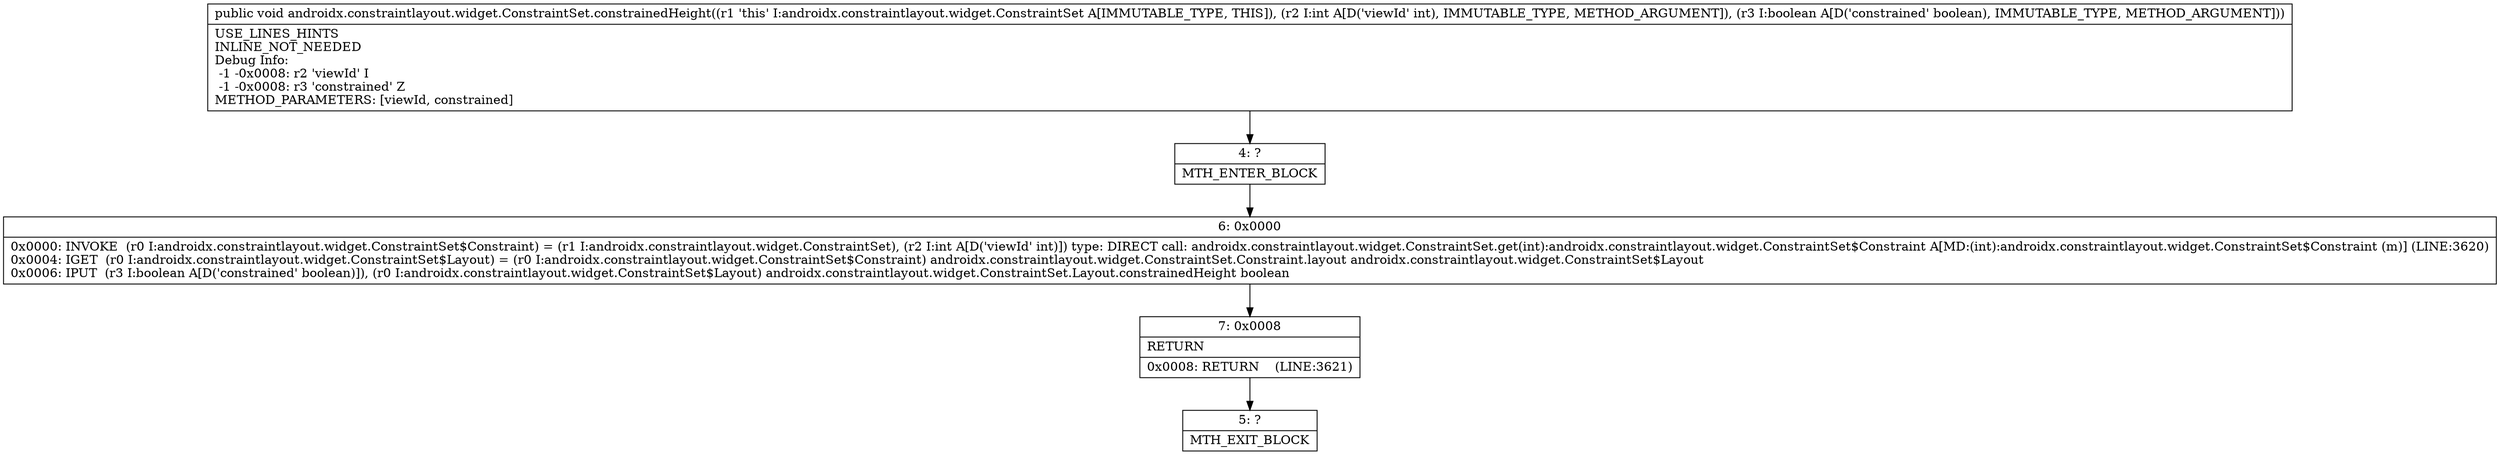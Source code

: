 digraph "CFG forandroidx.constraintlayout.widget.ConstraintSet.constrainedHeight(IZ)V" {
Node_4 [shape=record,label="{4\:\ ?|MTH_ENTER_BLOCK\l}"];
Node_6 [shape=record,label="{6\:\ 0x0000|0x0000: INVOKE  (r0 I:androidx.constraintlayout.widget.ConstraintSet$Constraint) = (r1 I:androidx.constraintlayout.widget.ConstraintSet), (r2 I:int A[D('viewId' int)]) type: DIRECT call: androidx.constraintlayout.widget.ConstraintSet.get(int):androidx.constraintlayout.widget.ConstraintSet$Constraint A[MD:(int):androidx.constraintlayout.widget.ConstraintSet$Constraint (m)] (LINE:3620)\l0x0004: IGET  (r0 I:androidx.constraintlayout.widget.ConstraintSet$Layout) = (r0 I:androidx.constraintlayout.widget.ConstraintSet$Constraint) androidx.constraintlayout.widget.ConstraintSet.Constraint.layout androidx.constraintlayout.widget.ConstraintSet$Layout \l0x0006: IPUT  (r3 I:boolean A[D('constrained' boolean)]), (r0 I:androidx.constraintlayout.widget.ConstraintSet$Layout) androidx.constraintlayout.widget.ConstraintSet.Layout.constrainedHeight boolean \l}"];
Node_7 [shape=record,label="{7\:\ 0x0008|RETURN\l|0x0008: RETURN    (LINE:3621)\l}"];
Node_5 [shape=record,label="{5\:\ ?|MTH_EXIT_BLOCK\l}"];
MethodNode[shape=record,label="{public void androidx.constraintlayout.widget.ConstraintSet.constrainedHeight((r1 'this' I:androidx.constraintlayout.widget.ConstraintSet A[IMMUTABLE_TYPE, THIS]), (r2 I:int A[D('viewId' int), IMMUTABLE_TYPE, METHOD_ARGUMENT]), (r3 I:boolean A[D('constrained' boolean), IMMUTABLE_TYPE, METHOD_ARGUMENT]))  | USE_LINES_HINTS\lINLINE_NOT_NEEDED\lDebug Info:\l  \-1 \-0x0008: r2 'viewId' I\l  \-1 \-0x0008: r3 'constrained' Z\lMETHOD_PARAMETERS: [viewId, constrained]\l}"];
MethodNode -> Node_4;Node_4 -> Node_6;
Node_6 -> Node_7;
Node_7 -> Node_5;
}

